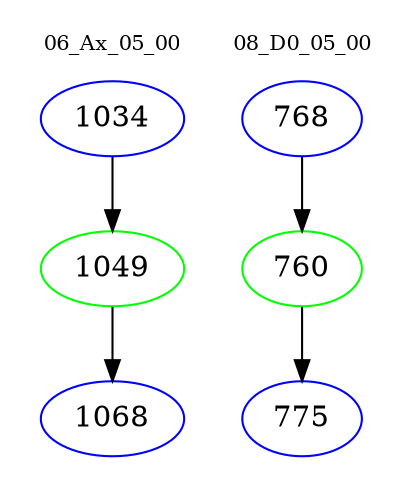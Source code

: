 digraph{
subgraph cluster_0 {
color = white
label = "06_Ax_05_00";
fontsize=10;
T0_1034 [label="1034", color="blue"]
T0_1034 -> T0_1049 [color="black"]
T0_1049 [label="1049", color="green"]
T0_1049 -> T0_1068 [color="black"]
T0_1068 [label="1068", color="blue"]
}
subgraph cluster_1 {
color = white
label = "08_D0_05_00";
fontsize=10;
T1_768 [label="768", color="blue"]
T1_768 -> T1_760 [color="black"]
T1_760 [label="760", color="green"]
T1_760 -> T1_775 [color="black"]
T1_775 [label="775", color="blue"]
}
}
